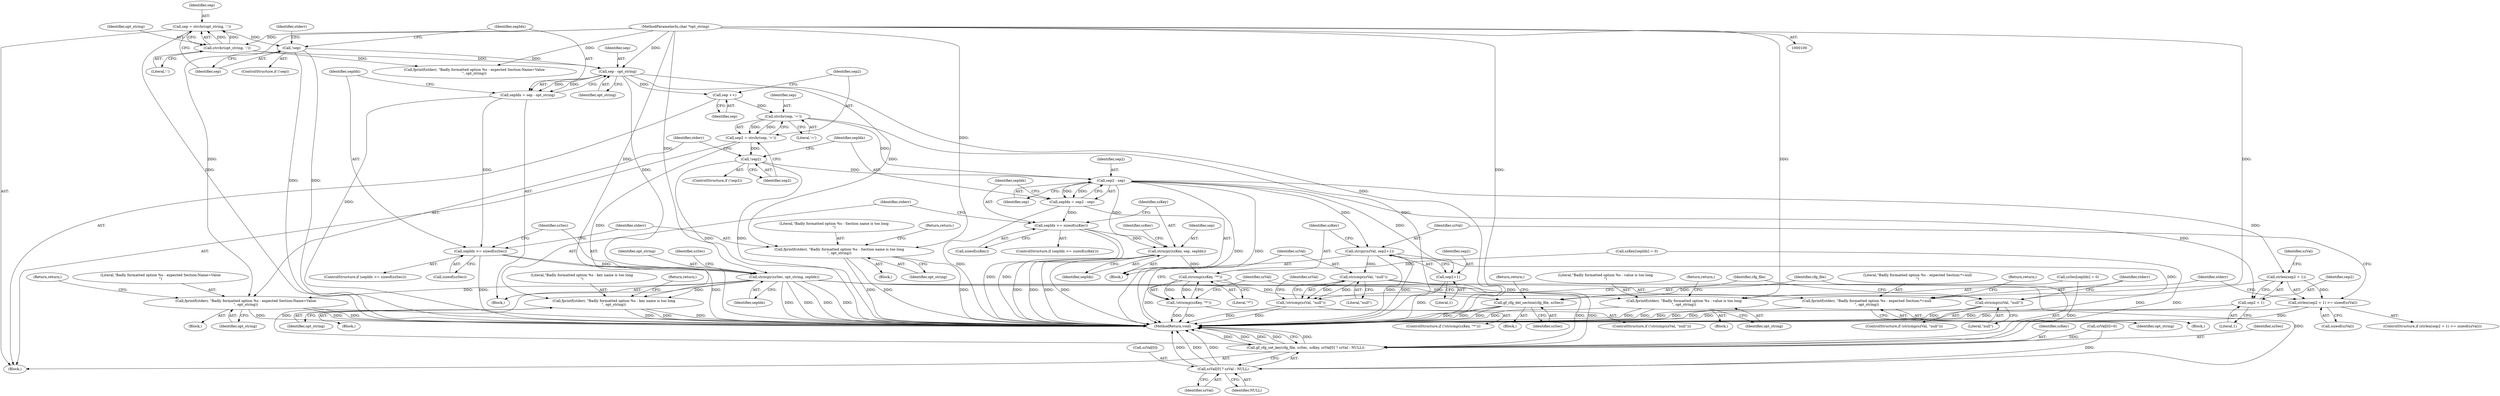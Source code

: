 digraph "0_gpac_35ab4475a7df9b2a4bcab235e379c0c3ec543658_2@API" {
"1000108" [label="(Call,sep = strchr(opt_string, ':'))"];
"1000110" [label="(Call,strchr(opt_string, ':'))"];
"1000101" [label="(MethodParameterIn,char *opt_string)"];
"1000114" [label="(Call,!sep)"];
"1000126" [label="(Call,sep - opt_string)"];
"1000124" [label="(Call,sepIdx = sep - opt_string)"];
"1000130" [label="(Call,sepIdx >= sizeof(szSec))"];
"1000140" [label="(Call,strncpy(szSec, opt_string, sepIdx))"];
"1000160" [label="(Call,fprintf(stderr, \"Badly formatted option %s - expected Section:Name=Value\n\", opt_string))"];
"1000178" [label="(Call,fprintf(stderr, \"Badly formatted option %s - key name is too long\n\", opt_string))"];
"1000201" [label="(Call,fprintf(stderr, \"Badly formatted option %s - value is too long\n\", opt_string))"];
"1000222" [label="(Call,fprintf(stderr, \"Badly formatted option %s - expected Section:*=null\n\", opt_string))"];
"1000227" [label="(Call,gf_cfg_del_section(cfg_file, szSec))"];
"1000242" [label="(Call,gf_cfg_set_key(cfg_file, szSec, szKey, szVal[0] ? szVal : NULL))"];
"1000135" [label="(Call,fprintf(stderr, \"Badly formatted option %s - Section name is too long\n\", opt_string))"];
"1000149" [label="(Call,sep ++)"];
"1000153" [label="(Call,strchr(sep, '='))"];
"1000151" [label="(Call,sep2 = strchr(sep, '='))"];
"1000157" [label="(Call,!sep2)"];
"1000169" [label="(Call,sep2 - sep)"];
"1000167" [label="(Call,sepIdx = sep2 - sep)"];
"1000173" [label="(Call,sepIdx >= sizeof(szKey))"];
"1000183" [label="(Call,strncpy(szKey, sep, sepIdx))"];
"1000213" [label="(Call,stricmp(szKey, \"*\"))"];
"1000212" [label="(Call,!stricmp(szKey, \"*\"))"];
"1000194" [label="(Call,strlen(sep2 + 1))"];
"1000193" [label="(Call,strlen(sep2 + 1) >= sizeof(szVal))"];
"1000195" [label="(Call,sep2 + 1)"];
"1000206" [label="(Call,strcpy(szVal, sep2+1))"];
"1000218" [label="(Call,stricmp(szVal, \"null\"))"];
"1000233" [label="(Call,stricmp(szVal, \"null\"))"];
"1000232" [label="(Call,!stricmp(szVal, \"null\"))"];
"1000246" [label="(Call,szVal[0] ? szVal : NULL)"];
"1000208" [label="(Call,sep2+1)"];
"1000227" [label="(Call,gf_cfg_del_section(cfg_file, szSec))"];
"1000204" [label="(Identifier,opt_string)"];
"1000224" [label="(Literal,\"Badly formatted option %s - expected Section:*=null\n\")"];
"1000124" [label="(Call,sepIdx = sep - opt_string)"];
"1000177" [label="(Block,)"];
"1000226" [label="(Return,return;)"];
"1000137" [label="(Literal,\"Badly formatted option %s - Section name is too long\n\")"];
"1000134" [label="(Block,)"];
"1000118" [label="(Identifier,stderr)"];
"1000252" [label="(MethodReturn,void)"];
"1000203" [label="(Literal,\"Badly formatted option %s - value is too long\n\")"];
"1000187" [label="(Call,szKey[sepIdx] = 0)"];
"1000250" [label="(Identifier,szVal)"];
"1000129" [label="(ControlStructure,if (sepIdx >= sizeof(szSec)))"];
"1000127" [label="(Identifier,sep)"];
"1000183" [label="(Call,strncpy(szKey, sep, sepIdx))"];
"1000201" [label="(Call,fprintf(stderr, \"Badly formatted option %s - value is too long\n\", opt_string))"];
"1000213" [label="(Call,stricmp(szKey, \"*\"))"];
"1000233" [label="(Call,stricmp(szVal, \"null\"))"];
"1000135" [label="(Call,fprintf(stderr, \"Badly formatted option %s - Section name is too long\n\", opt_string))"];
"1000139" [label="(Return,return;)"];
"1000175" [label="(Call,sizeof(szKey))"];
"1000180" [label="(Literal,\"Badly formatted option %s - key name is too long\n\")"];
"1000109" [label="(Identifier,sep)"];
"1000132" [label="(Call,sizeof(szSec))"];
"1000225" [label="(Identifier,opt_string)"];
"1000172" [label="(ControlStructure,if (sepIdx >= sizeof(szKey)))"];
"1000246" [label="(Call,szVal[0] ? szVal : NULL)"];
"1000179" [label="(Identifier,stderr)"];
"1000181" [label="(Identifier,opt_string)"];
"1000222" [label="(Call,fprintf(stderr, \"Badly formatted option %s - expected Section:*=null\n\", opt_string))"];
"1000131" [label="(Identifier,sepIdx)"];
"1000185" [label="(Identifier,sep)"];
"1000199" [label="(Identifier,szVal)"];
"1000165" [label="(Block,)"];
"1000209" [label="(Identifier,sep2)"];
"1000173" [label="(Call,sepIdx >= sizeof(szKey))"];
"1000194" [label="(Call,strlen(sep2 + 1))"];
"1000168" [label="(Identifier,sepIdx)"];
"1000152" [label="(Identifier,sep2)"];
"1000115" [label="(Identifier,sep)"];
"1000212" [label="(Call,!stricmp(szKey, \"*\"))"];
"1000230" [label="(Return,return;)"];
"1000159" [label="(Block,)"];
"1000198" [label="(Call,sizeof(szVal))"];
"1000140" [label="(Call,strncpy(szSec, opt_string, sepIdx))"];
"1000162" [label="(Literal,\"Badly formatted option %s - expected Section:Name=Value\n\")"];
"1000217" [label="(ControlStructure,if (stricmp(szVal, \"null\")))"];
"1000138" [label="(Identifier,opt_string)"];
"1000157" [label="(Call,!sep2)"];
"1000144" [label="(Call,szSec[sepIdx] = 0)"];
"1000229" [label="(Identifier,szSec)"];
"1000117" [label="(Call,fprintf(stderr, \"Badly formatted option %s - expected Section:Name=Value\n\", opt_string))"];
"1000189" [label="(Identifier,szKey)"];
"1000235" [label="(Literal,\"null\")"];
"1000245" [label="(Identifier,szKey)"];
"1000242" [label="(Call,gf_cfg_set_key(cfg_file, szSec, szKey, szVal[0] ? szVal : NULL))"];
"1000228" [label="(Identifier,cfg_file)"];
"1000102" [label="(Block,)"];
"1000153" [label="(Call,strchr(sep, '='))"];
"1000232" [label="(Call,!stricmp(szVal, \"null\"))"];
"1000154" [label="(Identifier,sep)"];
"1000216" [label="(Block,)"];
"1000151" [label="(Call,sep2 = strchr(sep, '='))"];
"1000169" [label="(Call,sep2 - sep)"];
"1000143" [label="(Identifier,sepIdx)"];
"1000161" [label="(Identifier,stderr)"];
"1000114" [label="(Call,!sep)"];
"1000141" [label="(Identifier,szSec)"];
"1000200" [label="(Block,)"];
"1000186" [label="(Identifier,sepIdx)"];
"1000184" [label="(Identifier,szKey)"];
"1000195" [label="(Call,sep2 + 1)"];
"1000155" [label="(Literal,'=')"];
"1000142" [label="(Identifier,opt_string)"];
"1000110" [label="(Call,strchr(opt_string, ':'))"];
"1000211" [label="(ControlStructure,if (!stricmp(szKey, \"*\")))"];
"1000234" [label="(Identifier,szVal)"];
"1000108" [label="(Call,sep = strchr(opt_string, ':'))"];
"1000197" [label="(Literal,1)"];
"1000126" [label="(Call,sep - opt_string)"];
"1000244" [label="(Identifier,szSec)"];
"1000170" [label="(Identifier,sep2)"];
"1000146" [label="(Identifier,szSec)"];
"1000112" [label="(Literal,':')"];
"1000101" [label="(MethodParameterIn,char *opt_string)"];
"1000158" [label="(Identifier,sep2)"];
"1000196" [label="(Identifier,sep2)"];
"1000149" [label="(Call,sep ++)"];
"1000163" [label="(Identifier,opt_string)"];
"1000223" [label="(Identifier,stderr)"];
"1000122" [label="(Block,)"];
"1000193" [label="(Call,strlen(sep2 + 1) >= sizeof(szVal))"];
"1000207" [label="(Identifier,szVal)"];
"1000192" [label="(ControlStructure,if (strlen(sep2 + 1) >= sizeof(szVal)))"];
"1000156" [label="(ControlStructure,if (!sep2))"];
"1000239" [label="(Identifier,szVal)"];
"1000128" [label="(Identifier,opt_string)"];
"1000220" [label="(Literal,\"null\")"];
"1000150" [label="(Identifier,sep)"];
"1000218" [label="(Call,stricmp(szVal, \"null\"))"];
"1000210" [label="(Literal,1)"];
"1000125" [label="(Identifier,sepIdx)"];
"1000247" [label="(Call,szVal[0])"];
"1000164" [label="(Return,return;)"];
"1000182" [label="(Return,return;)"];
"1000174" [label="(Identifier,sepIdx)"];
"1000251" [label="(Identifier,NULL)"];
"1000219" [label="(Identifier,szVal)"];
"1000171" [label="(Identifier,sep)"];
"1000214" [label="(Identifier,szKey)"];
"1000178" [label="(Call,fprintf(stderr, \"Badly formatted option %s - key name is too long\n\", opt_string))"];
"1000130" [label="(Call,sepIdx >= sizeof(szSec))"];
"1000205" [label="(Return,return;)"];
"1000111" [label="(Identifier,opt_string)"];
"1000221" [label="(Block,)"];
"1000231" [label="(ControlStructure,if (!stricmp(szVal, \"null\")))"];
"1000215" [label="(Literal,\"*\")"];
"1000237" [label="(Call,szVal[0]=0)"];
"1000206" [label="(Call,strcpy(szVal, sep2+1))"];
"1000113" [label="(ControlStructure,if (!sep))"];
"1000243" [label="(Identifier,cfg_file)"];
"1000208" [label="(Call,sep2+1)"];
"1000160" [label="(Call,fprintf(stderr, \"Badly formatted option %s - expected Section:Name=Value\n\", opt_string))"];
"1000202" [label="(Identifier,stderr)"];
"1000167" [label="(Call,sepIdx = sep2 - sep)"];
"1000136" [label="(Identifier,stderr)"];
"1000108" -> "1000102"  [label="AST: "];
"1000108" -> "1000110"  [label="CFG: "];
"1000109" -> "1000108"  [label="AST: "];
"1000110" -> "1000108"  [label="AST: "];
"1000115" -> "1000108"  [label="CFG: "];
"1000108" -> "1000252"  [label="DDG: "];
"1000110" -> "1000108"  [label="DDG: "];
"1000110" -> "1000108"  [label="DDG: "];
"1000108" -> "1000114"  [label="DDG: "];
"1000110" -> "1000112"  [label="CFG: "];
"1000111" -> "1000110"  [label="AST: "];
"1000112" -> "1000110"  [label="AST: "];
"1000101" -> "1000110"  [label="DDG: "];
"1000110" -> "1000117"  [label="DDG: "];
"1000110" -> "1000126"  [label="DDG: "];
"1000101" -> "1000100"  [label="AST: "];
"1000101" -> "1000252"  [label="DDG: "];
"1000101" -> "1000117"  [label="DDG: "];
"1000101" -> "1000126"  [label="DDG: "];
"1000101" -> "1000135"  [label="DDG: "];
"1000101" -> "1000140"  [label="DDG: "];
"1000101" -> "1000160"  [label="DDG: "];
"1000101" -> "1000178"  [label="DDG: "];
"1000101" -> "1000201"  [label="DDG: "];
"1000101" -> "1000222"  [label="DDG: "];
"1000114" -> "1000113"  [label="AST: "];
"1000114" -> "1000115"  [label="CFG: "];
"1000115" -> "1000114"  [label="AST: "];
"1000118" -> "1000114"  [label="CFG: "];
"1000125" -> "1000114"  [label="CFG: "];
"1000114" -> "1000252"  [label="DDG: "];
"1000114" -> "1000252"  [label="DDG: "];
"1000114" -> "1000126"  [label="DDG: "];
"1000126" -> "1000124"  [label="AST: "];
"1000126" -> "1000128"  [label="CFG: "];
"1000127" -> "1000126"  [label="AST: "];
"1000128" -> "1000126"  [label="AST: "];
"1000124" -> "1000126"  [label="CFG: "];
"1000126" -> "1000252"  [label="DDG: "];
"1000126" -> "1000124"  [label="DDG: "];
"1000126" -> "1000124"  [label="DDG: "];
"1000126" -> "1000135"  [label="DDG: "];
"1000126" -> "1000140"  [label="DDG: "];
"1000126" -> "1000149"  [label="DDG: "];
"1000124" -> "1000122"  [label="AST: "];
"1000125" -> "1000124"  [label="AST: "];
"1000131" -> "1000124"  [label="CFG: "];
"1000124" -> "1000252"  [label="DDG: "];
"1000124" -> "1000130"  [label="DDG: "];
"1000130" -> "1000129"  [label="AST: "];
"1000130" -> "1000132"  [label="CFG: "];
"1000131" -> "1000130"  [label="AST: "];
"1000132" -> "1000130"  [label="AST: "];
"1000136" -> "1000130"  [label="CFG: "];
"1000141" -> "1000130"  [label="CFG: "];
"1000130" -> "1000252"  [label="DDG: "];
"1000130" -> "1000252"  [label="DDG: "];
"1000130" -> "1000140"  [label="DDG: "];
"1000140" -> "1000122"  [label="AST: "];
"1000140" -> "1000143"  [label="CFG: "];
"1000141" -> "1000140"  [label="AST: "];
"1000142" -> "1000140"  [label="AST: "];
"1000143" -> "1000140"  [label="AST: "];
"1000146" -> "1000140"  [label="CFG: "];
"1000140" -> "1000252"  [label="DDG: "];
"1000140" -> "1000252"  [label="DDG: "];
"1000140" -> "1000252"  [label="DDG: "];
"1000140" -> "1000252"  [label="DDG: "];
"1000140" -> "1000160"  [label="DDG: "];
"1000140" -> "1000178"  [label="DDG: "];
"1000140" -> "1000201"  [label="DDG: "];
"1000140" -> "1000222"  [label="DDG: "];
"1000140" -> "1000227"  [label="DDG: "];
"1000140" -> "1000242"  [label="DDG: "];
"1000160" -> "1000159"  [label="AST: "];
"1000160" -> "1000163"  [label="CFG: "];
"1000161" -> "1000160"  [label="AST: "];
"1000162" -> "1000160"  [label="AST: "];
"1000163" -> "1000160"  [label="AST: "];
"1000164" -> "1000160"  [label="CFG: "];
"1000160" -> "1000252"  [label="DDG: "];
"1000160" -> "1000252"  [label="DDG: "];
"1000160" -> "1000252"  [label="DDG: "];
"1000178" -> "1000177"  [label="AST: "];
"1000178" -> "1000181"  [label="CFG: "];
"1000179" -> "1000178"  [label="AST: "];
"1000180" -> "1000178"  [label="AST: "];
"1000181" -> "1000178"  [label="AST: "];
"1000182" -> "1000178"  [label="CFG: "];
"1000178" -> "1000252"  [label="DDG: "];
"1000178" -> "1000252"  [label="DDG: "];
"1000178" -> "1000252"  [label="DDG: "];
"1000201" -> "1000200"  [label="AST: "];
"1000201" -> "1000204"  [label="CFG: "];
"1000202" -> "1000201"  [label="AST: "];
"1000203" -> "1000201"  [label="AST: "];
"1000204" -> "1000201"  [label="AST: "];
"1000205" -> "1000201"  [label="CFG: "];
"1000201" -> "1000252"  [label="DDG: "];
"1000201" -> "1000252"  [label="DDG: "];
"1000201" -> "1000252"  [label="DDG: "];
"1000222" -> "1000221"  [label="AST: "];
"1000222" -> "1000225"  [label="CFG: "];
"1000223" -> "1000222"  [label="AST: "];
"1000224" -> "1000222"  [label="AST: "];
"1000225" -> "1000222"  [label="AST: "];
"1000226" -> "1000222"  [label="CFG: "];
"1000222" -> "1000252"  [label="DDG: "];
"1000222" -> "1000252"  [label="DDG: "];
"1000222" -> "1000252"  [label="DDG: "];
"1000227" -> "1000216"  [label="AST: "];
"1000227" -> "1000229"  [label="CFG: "];
"1000228" -> "1000227"  [label="AST: "];
"1000229" -> "1000227"  [label="AST: "];
"1000230" -> "1000227"  [label="CFG: "];
"1000227" -> "1000252"  [label="DDG: "];
"1000227" -> "1000252"  [label="DDG: "];
"1000227" -> "1000252"  [label="DDG: "];
"1000144" -> "1000227"  [label="DDG: "];
"1000242" -> "1000102"  [label="AST: "];
"1000242" -> "1000246"  [label="CFG: "];
"1000243" -> "1000242"  [label="AST: "];
"1000244" -> "1000242"  [label="AST: "];
"1000245" -> "1000242"  [label="AST: "];
"1000246" -> "1000242"  [label="AST: "];
"1000252" -> "1000242"  [label="CFG: "];
"1000242" -> "1000252"  [label="DDG: "];
"1000242" -> "1000252"  [label="DDG: "];
"1000242" -> "1000252"  [label="DDG: "];
"1000242" -> "1000252"  [label="DDG: "];
"1000242" -> "1000252"  [label="DDG: "];
"1000144" -> "1000242"  [label="DDG: "];
"1000187" -> "1000242"  [label="DDG: "];
"1000213" -> "1000242"  [label="DDG: "];
"1000237" -> "1000242"  [label="DDG: "];
"1000233" -> "1000242"  [label="DDG: "];
"1000135" -> "1000134"  [label="AST: "];
"1000135" -> "1000138"  [label="CFG: "];
"1000136" -> "1000135"  [label="AST: "];
"1000137" -> "1000135"  [label="AST: "];
"1000138" -> "1000135"  [label="AST: "];
"1000139" -> "1000135"  [label="CFG: "];
"1000135" -> "1000252"  [label="DDG: "];
"1000135" -> "1000252"  [label="DDG: "];
"1000135" -> "1000252"  [label="DDG: "];
"1000149" -> "1000102"  [label="AST: "];
"1000149" -> "1000150"  [label="CFG: "];
"1000150" -> "1000149"  [label="AST: "];
"1000152" -> "1000149"  [label="CFG: "];
"1000149" -> "1000153"  [label="DDG: "];
"1000153" -> "1000151"  [label="AST: "];
"1000153" -> "1000155"  [label="CFG: "];
"1000154" -> "1000153"  [label="AST: "];
"1000155" -> "1000153"  [label="AST: "];
"1000151" -> "1000153"  [label="CFG: "];
"1000153" -> "1000252"  [label="DDG: "];
"1000153" -> "1000151"  [label="DDG: "];
"1000153" -> "1000151"  [label="DDG: "];
"1000153" -> "1000169"  [label="DDG: "];
"1000151" -> "1000102"  [label="AST: "];
"1000152" -> "1000151"  [label="AST: "];
"1000158" -> "1000151"  [label="CFG: "];
"1000151" -> "1000252"  [label="DDG: "];
"1000151" -> "1000157"  [label="DDG: "];
"1000157" -> "1000156"  [label="AST: "];
"1000157" -> "1000158"  [label="CFG: "];
"1000158" -> "1000157"  [label="AST: "];
"1000161" -> "1000157"  [label="CFG: "];
"1000168" -> "1000157"  [label="CFG: "];
"1000157" -> "1000252"  [label="DDG: "];
"1000157" -> "1000252"  [label="DDG: "];
"1000157" -> "1000169"  [label="DDG: "];
"1000169" -> "1000167"  [label="AST: "];
"1000169" -> "1000171"  [label="CFG: "];
"1000170" -> "1000169"  [label="AST: "];
"1000171" -> "1000169"  [label="AST: "];
"1000167" -> "1000169"  [label="CFG: "];
"1000169" -> "1000252"  [label="DDG: "];
"1000169" -> "1000252"  [label="DDG: "];
"1000169" -> "1000167"  [label="DDG: "];
"1000169" -> "1000167"  [label="DDG: "];
"1000169" -> "1000183"  [label="DDG: "];
"1000169" -> "1000194"  [label="DDG: "];
"1000169" -> "1000195"  [label="DDG: "];
"1000169" -> "1000206"  [label="DDG: "];
"1000169" -> "1000208"  [label="DDG: "];
"1000167" -> "1000165"  [label="AST: "];
"1000168" -> "1000167"  [label="AST: "];
"1000174" -> "1000167"  [label="CFG: "];
"1000167" -> "1000252"  [label="DDG: "];
"1000167" -> "1000173"  [label="DDG: "];
"1000173" -> "1000172"  [label="AST: "];
"1000173" -> "1000175"  [label="CFG: "];
"1000174" -> "1000173"  [label="AST: "];
"1000175" -> "1000173"  [label="AST: "];
"1000179" -> "1000173"  [label="CFG: "];
"1000184" -> "1000173"  [label="CFG: "];
"1000173" -> "1000252"  [label="DDG: "];
"1000173" -> "1000252"  [label="DDG: "];
"1000173" -> "1000183"  [label="DDG: "];
"1000183" -> "1000165"  [label="AST: "];
"1000183" -> "1000186"  [label="CFG: "];
"1000184" -> "1000183"  [label="AST: "];
"1000185" -> "1000183"  [label="AST: "];
"1000186" -> "1000183"  [label="AST: "];
"1000189" -> "1000183"  [label="CFG: "];
"1000183" -> "1000252"  [label="DDG: "];
"1000183" -> "1000252"  [label="DDG: "];
"1000183" -> "1000252"  [label="DDG: "];
"1000183" -> "1000252"  [label="DDG: "];
"1000183" -> "1000213"  [label="DDG: "];
"1000213" -> "1000212"  [label="AST: "];
"1000213" -> "1000215"  [label="CFG: "];
"1000214" -> "1000213"  [label="AST: "];
"1000215" -> "1000213"  [label="AST: "];
"1000212" -> "1000213"  [label="CFG: "];
"1000213" -> "1000252"  [label="DDG: "];
"1000213" -> "1000212"  [label="DDG: "];
"1000213" -> "1000212"  [label="DDG: "];
"1000187" -> "1000213"  [label="DDG: "];
"1000212" -> "1000211"  [label="AST: "];
"1000219" -> "1000212"  [label="CFG: "];
"1000234" -> "1000212"  [label="CFG: "];
"1000212" -> "1000252"  [label="DDG: "];
"1000212" -> "1000252"  [label="DDG: "];
"1000194" -> "1000193"  [label="AST: "];
"1000194" -> "1000195"  [label="CFG: "];
"1000195" -> "1000194"  [label="AST: "];
"1000199" -> "1000194"  [label="CFG: "];
"1000194" -> "1000252"  [label="DDG: "];
"1000194" -> "1000193"  [label="DDG: "];
"1000193" -> "1000192"  [label="AST: "];
"1000193" -> "1000198"  [label="CFG: "];
"1000198" -> "1000193"  [label="AST: "];
"1000202" -> "1000193"  [label="CFG: "];
"1000207" -> "1000193"  [label="CFG: "];
"1000193" -> "1000252"  [label="DDG: "];
"1000193" -> "1000252"  [label="DDG: "];
"1000195" -> "1000197"  [label="CFG: "];
"1000196" -> "1000195"  [label="AST: "];
"1000197" -> "1000195"  [label="AST: "];
"1000195" -> "1000252"  [label="DDG: "];
"1000206" -> "1000165"  [label="AST: "];
"1000206" -> "1000208"  [label="CFG: "];
"1000207" -> "1000206"  [label="AST: "];
"1000208" -> "1000206"  [label="AST: "];
"1000214" -> "1000206"  [label="CFG: "];
"1000206" -> "1000252"  [label="DDG: "];
"1000206" -> "1000252"  [label="DDG: "];
"1000206" -> "1000218"  [label="DDG: "];
"1000206" -> "1000233"  [label="DDG: "];
"1000218" -> "1000217"  [label="AST: "];
"1000218" -> "1000220"  [label="CFG: "];
"1000219" -> "1000218"  [label="AST: "];
"1000220" -> "1000218"  [label="AST: "];
"1000223" -> "1000218"  [label="CFG: "];
"1000228" -> "1000218"  [label="CFG: "];
"1000218" -> "1000252"  [label="DDG: "];
"1000218" -> "1000252"  [label="DDG: "];
"1000233" -> "1000232"  [label="AST: "];
"1000233" -> "1000235"  [label="CFG: "];
"1000234" -> "1000233"  [label="AST: "];
"1000235" -> "1000233"  [label="AST: "];
"1000232" -> "1000233"  [label="CFG: "];
"1000233" -> "1000232"  [label="DDG: "];
"1000233" -> "1000232"  [label="DDG: "];
"1000233" -> "1000246"  [label="DDG: "];
"1000232" -> "1000231"  [label="AST: "];
"1000239" -> "1000232"  [label="CFG: "];
"1000243" -> "1000232"  [label="CFG: "];
"1000232" -> "1000252"  [label="DDG: "];
"1000232" -> "1000252"  [label="DDG: "];
"1000246" -> "1000250"  [label="CFG: "];
"1000246" -> "1000251"  [label="CFG: "];
"1000247" -> "1000246"  [label="AST: "];
"1000250" -> "1000246"  [label="AST: "];
"1000251" -> "1000246"  [label="AST: "];
"1000246" -> "1000252"  [label="DDG: "];
"1000246" -> "1000252"  [label="DDG: "];
"1000246" -> "1000252"  [label="DDG: "];
"1000237" -> "1000246"  [label="DDG: "];
"1000208" -> "1000210"  [label="CFG: "];
"1000209" -> "1000208"  [label="AST: "];
"1000210" -> "1000208"  [label="AST: "];
"1000208" -> "1000252"  [label="DDG: "];
}

